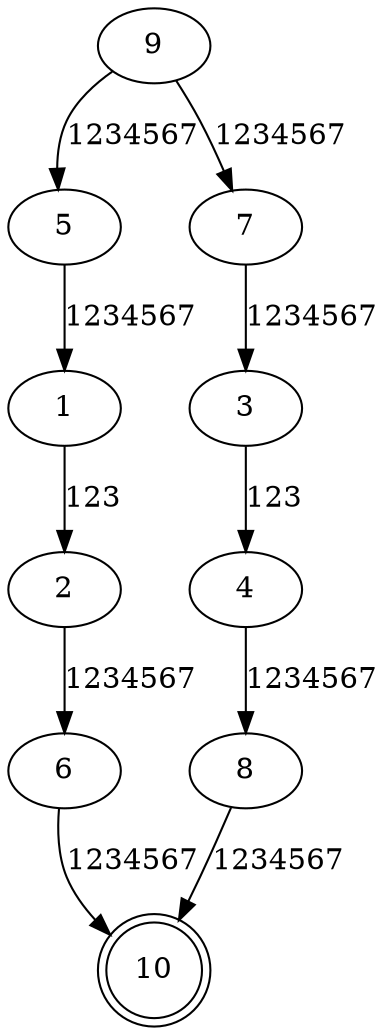   digraph G
  {
          1 [label = "1"]
          2 [label = "2"]
          3 [label = "3"]
          4 [label = "4"]
          5 [label = "9"]
          6 [label = "10", shape = doublecircle]
          15 [label = "5"]
          16 [label = "6"]
          17 [label = "7"]
          18 [label = "8"]


          5 -> 15[label = "1234567", texlbl = "$\varepsilon/(Alt1S,1)$"]
          5 -> 17[label = "1234567", texlbl = "$\varepsilon/(Alt2S,1)$"]
          15 -> 1[label = "1234567", texlbl = "$\varepsilon/(LeafS,1)$"]
          1 -> 2 [label = "123", texlbl = "$a/\omega$"]
          2 -> 16[label = "1234567", texlbl = "$\varepsilon/(LeafE,1)$"]
          17 -> 3[label = "1234567", texlbl = "$\varepsilon/(LeafS,2)$"]
          3 -> 4 [label = "123", texlbl = "$b/\omega$"]
          4 -> 18[label = "1234567", texlbl = "$\varepsilon/(LeafE,2)$"]
          16 -> 6[label = "1234567", texlbl = "$\varepsilon/(Alt1E,1)$"]
          18 -> 6[label = "1234567", texlbl = "$\varepsilon/(Alt2E,1)$"]
  }
  
